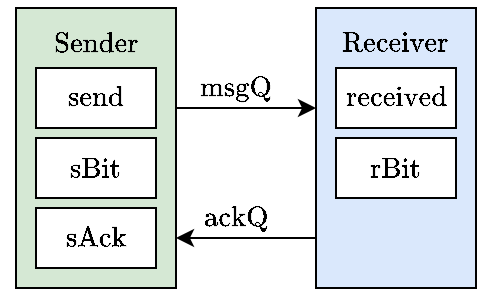 <mxfile version="20.3.0" type="device"><diagram id="Clw0h_F56OgttAklQ7um" name="Page-1"><mxGraphModel dx="749" dy="483" grid="1" gridSize="10" guides="1" tooltips="1" connect="1" arrows="1" fold="1" page="1" pageScale="1" pageWidth="827" pageHeight="1169" math="1" shadow="0"><root><mxCell id="0"/><mxCell id="1" parent="0"/><mxCell id="5kKNII3cXYgQZHfRpV1I-2" value="" style="rounded=0;whiteSpace=wrap;html=1;fillColor=#d5e8d4;strokeColor=#000000;" vertex="1" parent="1"><mxGeometry x="20" y="20" width="80" height="140" as="geometry"/></mxCell><mxCell id="5kKNII3cXYgQZHfRpV1I-3" value="" style="rounded=0;whiteSpace=wrap;html=1;fillColor=#dae8fc;strokeColor=#000000;" vertex="1" parent="1"><mxGeometry x="170" y="20" width="80" height="140" as="geometry"/></mxCell><mxCell id="5kKNII3cXYgQZHfRpV1I-4" value="&#10;&lt;span style=&quot;color: rgb(0, 0, 0); font-family: Helvetica; font-size: 12px; font-style: normal; font-variant-ligatures: normal; font-variant-caps: normal; font-weight: 400; letter-spacing: normal; orphans: 2; text-align: center; text-indent: 0px; text-transform: none; widows: 2; word-spacing: 0px; -webkit-text-stroke-width: 0px; text-decoration-thickness: initial; text-decoration-style: initial; text-decoration-color: initial; float: none; display: inline !important;&quot;&gt;$$\text{Sender}$$&lt;/span&gt;&#10;&#10;" style="text;html=1;strokeColor=none;fillColor=none;align=center;verticalAlign=middle;whiteSpace=wrap;rounded=0;labelBackgroundColor=none;" vertex="1" parent="1"><mxGeometry x="30" y="40" width="60" height="10" as="geometry"/></mxCell><mxCell id="5kKNII3cXYgQZHfRpV1I-5" value="&#10;&lt;span style=&quot;color: rgb(0, 0, 0); font-family: Helvetica; font-size: 12px; font-style: normal; font-variant-ligatures: normal; font-variant-caps: normal; font-weight: 400; letter-spacing: normal; orphans: 2; text-align: center; text-indent: 0px; text-transform: none; widows: 2; word-spacing: 0px; -webkit-text-stroke-width: 0px; text-decoration-thickness: initial; text-decoration-style: initial; text-decoration-color: initial; float: none; display: inline !important;&quot;&gt;$$\text{Receiver}$$&lt;/span&gt;&#10;&#10;" style="text;html=1;strokeColor=none;fillColor=none;align=center;verticalAlign=middle;whiteSpace=wrap;rounded=0;labelBackgroundColor=none;" vertex="1" parent="1"><mxGeometry x="180" y="30" width="60" height="30" as="geometry"/></mxCell><mxCell id="5kKNII3cXYgQZHfRpV1I-6" value="$$\text{send}$$" style="rounded=0;whiteSpace=wrap;html=1;" vertex="1" parent="1"><mxGeometry x="30" y="50" width="60" height="30" as="geometry"/></mxCell><mxCell id="5kKNII3cXYgQZHfRpV1I-7" value="$$\text{sBit}$$" style="rounded=0;whiteSpace=wrap;html=1;" vertex="1" parent="1"><mxGeometry x="30" y="85" width="60" height="30" as="geometry"/></mxCell><mxCell id="5kKNII3cXYgQZHfRpV1I-8" value="$$\text{sAck}$$" style="rounded=0;whiteSpace=wrap;html=1;" vertex="1" parent="1"><mxGeometry x="30" y="120" width="60" height="30" as="geometry"/></mxCell><mxCell id="5kKNII3cXYgQZHfRpV1I-9" value="$$\text{received}$$" style="rounded=0;whiteSpace=wrap;html=1;" vertex="1" parent="1"><mxGeometry x="180" y="50" width="60" height="30" as="geometry"/></mxCell><mxCell id="5kKNII3cXYgQZHfRpV1I-10" value="$$\text{rBit}$$" style="rounded=0;whiteSpace=wrap;html=1;" vertex="1" parent="1"><mxGeometry x="180" y="85" width="60" height="30" as="geometry"/></mxCell><mxCell id="5kKNII3cXYgQZHfRpV1I-11" value="" style="endArrow=classic;html=1;rounded=0;" edge="1" parent="1"><mxGeometry width="50" height="50" relative="1" as="geometry"><mxPoint x="100" y="70" as="sourcePoint"/><mxPoint x="170" y="70" as="targetPoint"/></mxGeometry></mxCell><mxCell id="5kKNII3cXYgQZHfRpV1I-12" value="$$\text{msgQ}$$" style="text;html=1;strokeColor=none;fillColor=none;align=center;verticalAlign=middle;whiteSpace=wrap;rounded=0;" vertex="1" parent="1"><mxGeometry x="100" y="50" width="60" height="20" as="geometry"/></mxCell><mxCell id="5kKNII3cXYgQZHfRpV1I-13" value="" style="endArrow=none;html=1;rounded=0;startArrow=classic;startFill=1;endFill=0;" edge="1" parent="1"><mxGeometry width="50" height="50" relative="1" as="geometry"><mxPoint x="100" y="135" as="sourcePoint"/><mxPoint x="170" y="135" as="targetPoint"/></mxGeometry></mxCell><mxCell id="5kKNII3cXYgQZHfRpV1I-14" value="$$\text{ackQ}$$" style="text;html=1;strokeColor=none;fillColor=none;align=center;verticalAlign=middle;whiteSpace=wrap;rounded=0;" vertex="1" parent="1"><mxGeometry x="100" y="115" width="60" height="20" as="geometry"/></mxCell></root></mxGraphModel></diagram></mxfile>